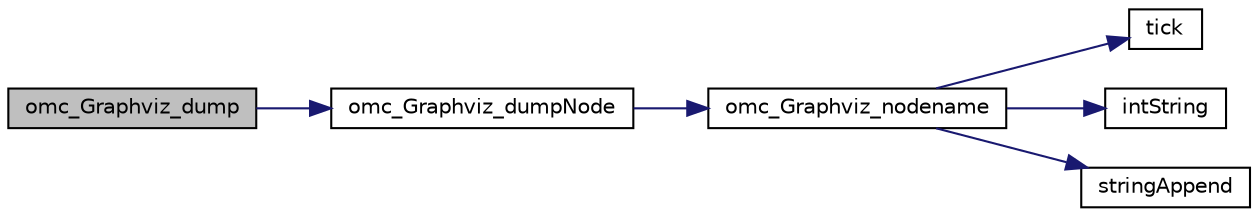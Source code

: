 digraph "omc_Graphviz_dump"
{
  edge [fontname="Helvetica",fontsize="10",labelfontname="Helvetica",labelfontsize="10"];
  node [fontname="Helvetica",fontsize="10",shape=record];
  rankdir="LR";
  Node0 [label="omc_Graphviz_dump",height=0.2,width=0.4,color="black", fillcolor="grey75", style="filled", fontcolor="black"];
  Node0 -> Node1 [color="midnightblue",fontsize="10",style="solid",fontname="Helvetica"];
  Node1 [label="omc_Graphviz_dumpNode",height=0.2,width=0.4,color="black", fillcolor="white", style="filled",URL="$d1/d08/_graphviz_8c.html#a0a43e9ae982ae8a04c27e4b994c29f19"];
  Node1 -> Node2 [color="midnightblue",fontsize="10",style="solid",fontname="Helvetica"];
  Node2 [label="omc_Graphviz_nodename",height=0.2,width=0.4,color="black", fillcolor="white", style="filled",URL="$d1/d08/_graphviz_8c.html#aa78eab5ca8a64492895c01224fa9b618"];
  Node2 -> Node3 [color="midnightblue",fontsize="10",style="solid",fontname="Helvetica"];
  Node3 [label="tick",height=0.2,width=0.4,color="black", fillcolor="white", style="filled",URL="$d2/d57/build_2include_2omc_2c_2meta_2meta__modelica__builtin_8h.html#a2f1bc231541cb303839d0c6b46af692e"];
  Node2 -> Node4 [color="midnightblue",fontsize="10",style="solid",fontname="Helvetica"];
  Node4 [label="intString",height=0.2,width=0.4,color="black", fillcolor="white", style="filled",URL="$d2/d57/build_2include_2omc_2c_2meta_2meta__modelica__builtin_8h.html#a751bf2360cb3df6de97811998890b7ea"];
  Node2 -> Node5 [color="midnightblue",fontsize="10",style="solid",fontname="Helvetica"];
  Node5 [label="stringAppend",height=0.2,width=0.4,color="black", fillcolor="white", style="filled",URL="$d7/deb/build_2include_2omc_2c_2util_2modelica__string_8c.html#a751007abc59e9ca7978f2af10a0c814f"];
}
